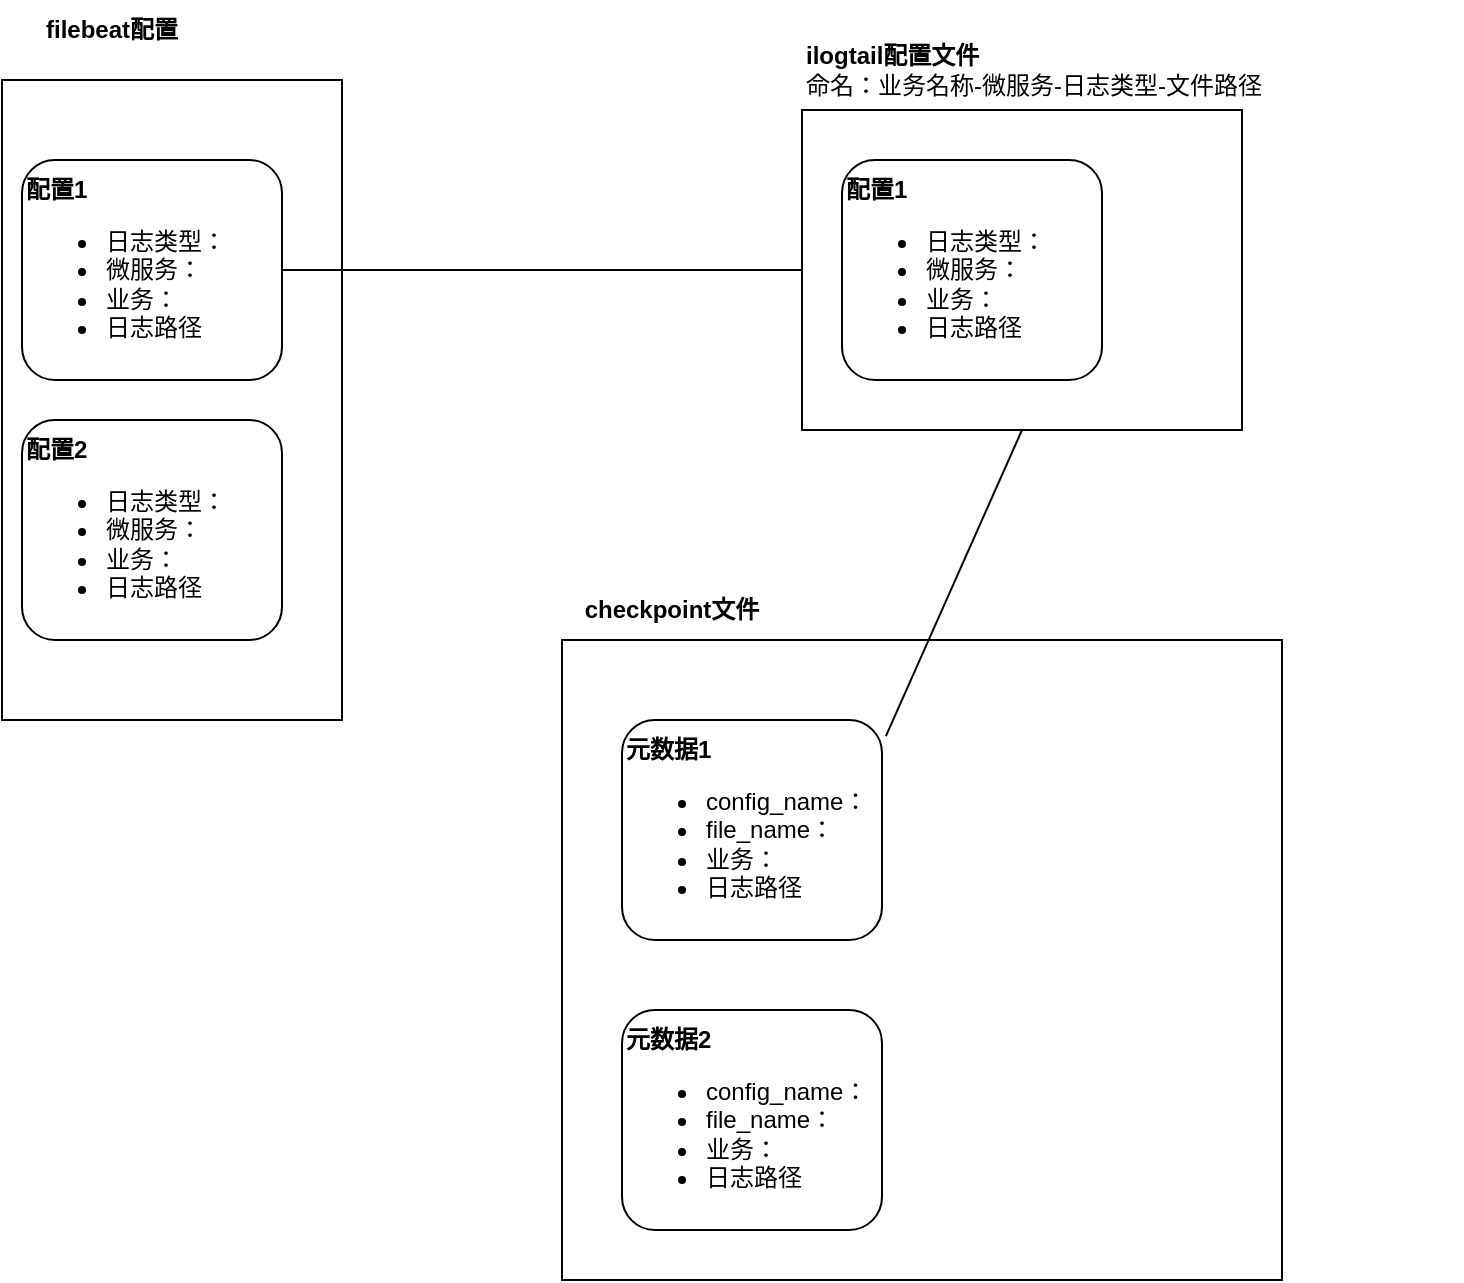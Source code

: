 <mxfile version="22.1.3" type="github">
  <diagram name="第 1 页" id="sxt587UQz8CqB05BVhxj">
    <mxGraphModel dx="1434" dy="758" grid="1" gridSize="10" guides="1" tooltips="1" connect="1" arrows="1" fold="1" page="1" pageScale="1" pageWidth="827" pageHeight="1169" math="0" shadow="0">
      <root>
        <mxCell id="0" />
        <mxCell id="1" parent="0" />
        <mxCell id="nRUCw8HpvnktB76-C9-a-2" value="" style="rounded=0;whiteSpace=wrap;html=1;" vertex="1" parent="1">
          <mxGeometry x="70" y="120" width="170" height="320" as="geometry" />
        </mxCell>
        <mxCell id="nRUCw8HpvnktB76-C9-a-3" value="&lt;b&gt;配置1&lt;/b&gt;&lt;br&gt;&lt;ul&gt;&lt;li&gt;日志类型：&lt;/li&gt;&lt;li&gt;微服务：&lt;/li&gt;&lt;li&gt;业务：&lt;/li&gt;&lt;li&gt;日志路径&lt;/li&gt;&lt;/ul&gt;" style="rounded=1;whiteSpace=wrap;html=1;align=left;" vertex="1" parent="1">
          <mxGeometry x="80" y="160" width="130" height="110" as="geometry" />
        </mxCell>
        <mxCell id="nRUCw8HpvnktB76-C9-a-4" value="&lt;b&gt;配置2&lt;/b&gt;&lt;br&gt;&lt;ul&gt;&lt;li&gt;日志类型：&lt;/li&gt;&lt;li&gt;微服务：&lt;/li&gt;&lt;li&gt;业务：&lt;/li&gt;&lt;li&gt;日志路径&lt;/li&gt;&lt;/ul&gt;" style="rounded=1;whiteSpace=wrap;html=1;align=left;" vertex="1" parent="1">
          <mxGeometry x="80" y="290" width="130" height="110" as="geometry" />
        </mxCell>
        <mxCell id="nRUCw8HpvnktB76-C9-a-5" value="&lt;b&gt;filebeat配置&lt;/b&gt;" style="text;html=1;strokeColor=none;fillColor=none;align=center;verticalAlign=middle;whiteSpace=wrap;rounded=0;" vertex="1" parent="1">
          <mxGeometry x="70" y="80" width="110" height="30" as="geometry" />
        </mxCell>
        <mxCell id="nRUCw8HpvnktB76-C9-a-6" value="" style="rounded=0;whiteSpace=wrap;html=1;" vertex="1" parent="1">
          <mxGeometry x="470" y="135" width="220" height="160" as="geometry" />
        </mxCell>
        <mxCell id="nRUCw8HpvnktB76-C9-a-7" value="&lt;b&gt;配置1&lt;/b&gt;&lt;br&gt;&lt;ul&gt;&lt;li&gt;日志类型：&lt;/li&gt;&lt;li&gt;微服务：&lt;/li&gt;&lt;li&gt;业务：&lt;/li&gt;&lt;li&gt;日志路径&lt;/li&gt;&lt;/ul&gt;" style="rounded=1;whiteSpace=wrap;html=1;align=left;" vertex="1" parent="1">
          <mxGeometry x="490" y="160" width="130" height="110" as="geometry" />
        </mxCell>
        <mxCell id="nRUCw8HpvnktB76-C9-a-8" value="&lt;b&gt;ilogtail配置文件&lt;br&gt;&lt;/b&gt;命名：业务名称-微服务-日志类型-文件路径" style="text;html=1;strokeColor=none;fillColor=none;align=left;verticalAlign=middle;whiteSpace=wrap;rounded=0;" vertex="1" parent="1">
          <mxGeometry x="470" y="100" width="330" height="30" as="geometry" />
        </mxCell>
        <mxCell id="nRUCw8HpvnktB76-C9-a-9" value="" style="endArrow=none;html=1;rounded=0;exitX=1;exitY=0.5;exitDx=0;exitDy=0;entryX=0;entryY=0.5;entryDx=0;entryDy=0;" edge="1" parent="1" source="nRUCw8HpvnktB76-C9-a-3" target="nRUCw8HpvnktB76-C9-a-6">
          <mxGeometry width="50" height="50" relative="1" as="geometry">
            <mxPoint x="390" y="400" as="sourcePoint" />
            <mxPoint x="440" y="350" as="targetPoint" />
          </mxGeometry>
        </mxCell>
        <mxCell id="nRUCw8HpvnktB76-C9-a-11" value="" style="rounded=0;whiteSpace=wrap;html=1;" vertex="1" parent="1">
          <mxGeometry x="350" y="400" width="360" height="320" as="geometry" />
        </mxCell>
        <mxCell id="nRUCw8HpvnktB76-C9-a-12" value="&lt;b&gt;元数据1&lt;/b&gt;&lt;br&gt;&lt;ul&gt;&lt;li&gt;config_name：&lt;/li&gt;&lt;li&gt;file_name：&lt;/li&gt;&lt;li&gt;业务：&lt;/li&gt;&lt;li&gt;日志路径&lt;/li&gt;&lt;/ul&gt;" style="rounded=1;whiteSpace=wrap;html=1;align=left;" vertex="1" parent="1">
          <mxGeometry x="380" y="440" width="130" height="110" as="geometry" />
        </mxCell>
        <mxCell id="nRUCw8HpvnktB76-C9-a-13" value="&lt;b&gt;checkpoint文件&lt;/b&gt;" style="text;html=1;strokeColor=none;fillColor=none;align=center;verticalAlign=middle;whiteSpace=wrap;rounded=0;" vertex="1" parent="1">
          <mxGeometry x="350" y="370" width="110" height="30" as="geometry" />
        </mxCell>
        <mxCell id="nRUCw8HpvnktB76-C9-a-14" value="&lt;b&gt;元数据2&lt;/b&gt;&lt;br&gt;&lt;ul&gt;&lt;li&gt;config_name：&lt;/li&gt;&lt;li&gt;file_name：&lt;/li&gt;&lt;li&gt;业务：&lt;/li&gt;&lt;li&gt;日志路径&lt;/li&gt;&lt;/ul&gt;" style="rounded=1;whiteSpace=wrap;html=1;align=left;" vertex="1" parent="1">
          <mxGeometry x="380" y="585" width="130" height="110" as="geometry" />
        </mxCell>
        <mxCell id="nRUCw8HpvnktB76-C9-a-15" value="" style="endArrow=none;html=1;rounded=0;entryX=0.5;entryY=1;entryDx=0;entryDy=0;exitX=1.015;exitY=0.073;exitDx=0;exitDy=0;exitPerimeter=0;" edge="1" parent="1" source="nRUCw8HpvnktB76-C9-a-12" target="nRUCw8HpvnktB76-C9-a-6">
          <mxGeometry width="50" height="50" relative="1" as="geometry">
            <mxPoint x="390" y="420" as="sourcePoint" />
            <mxPoint x="440" y="370" as="targetPoint" />
          </mxGeometry>
        </mxCell>
      </root>
    </mxGraphModel>
  </diagram>
</mxfile>

